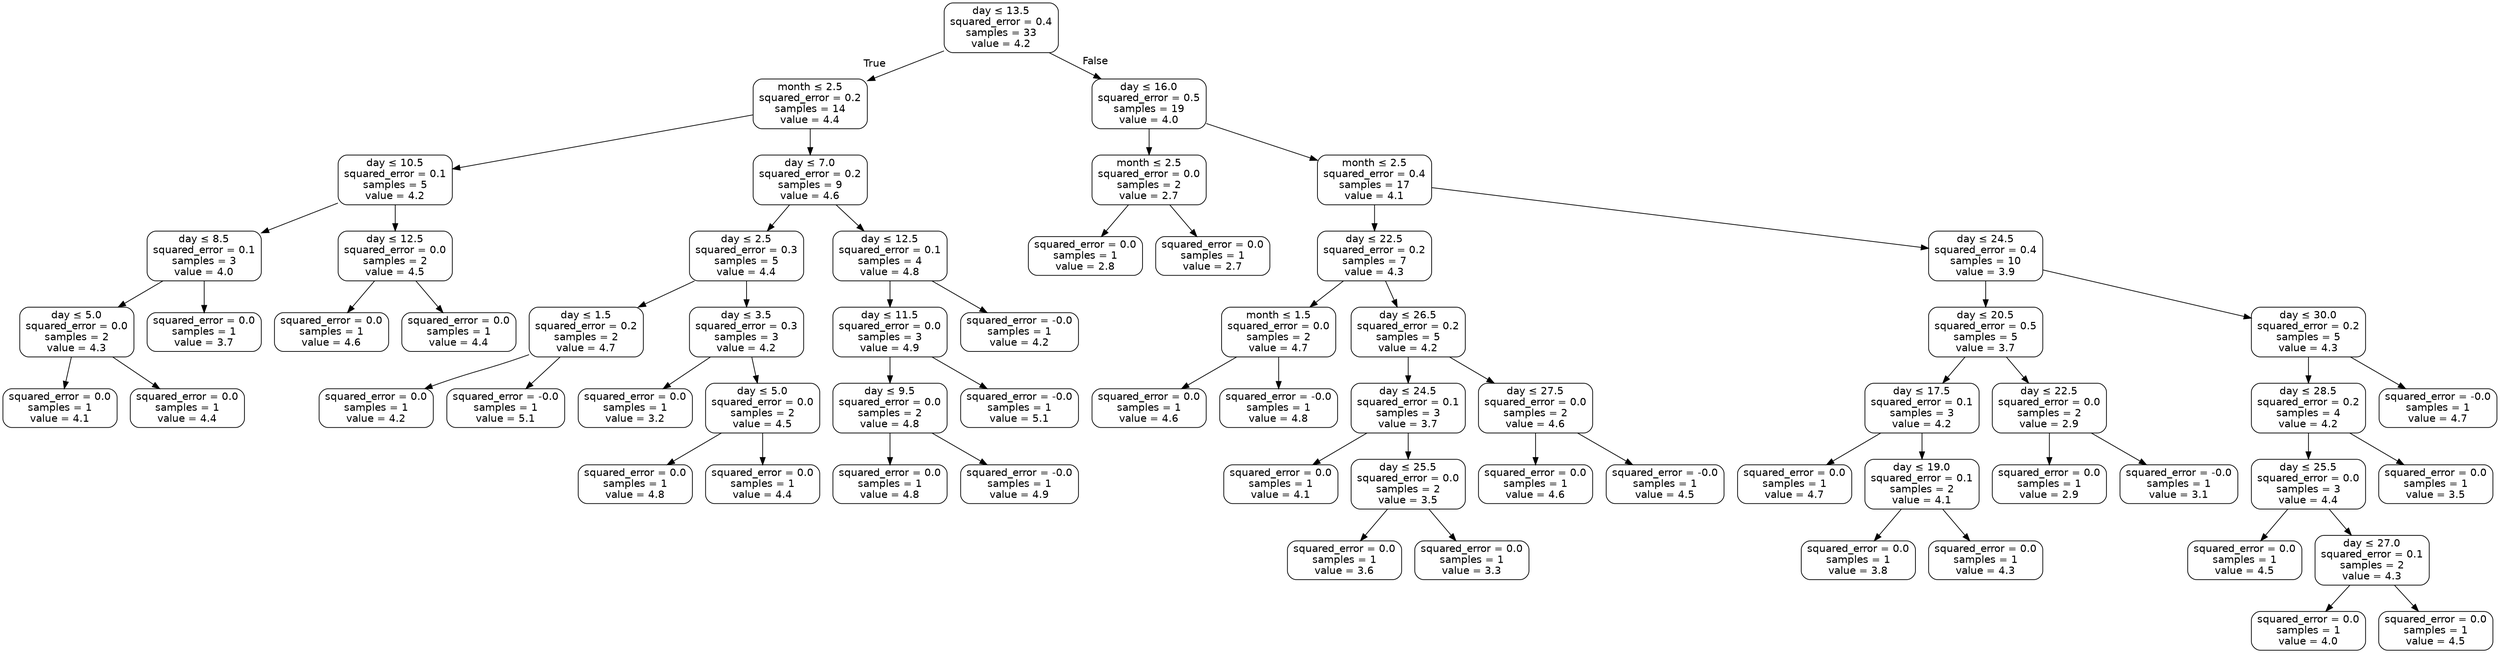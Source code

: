 digraph Tree {
node [shape=box, style="rounded", color="black", fontname="helvetica"] ;
edge [fontname="helvetica"] ;
0 [label=<day &le; 13.5<br/>squared_error = 0.4<br/>samples = 33<br/>value = 4.2>] ;
1 [label=<month &le; 2.5<br/>squared_error = 0.2<br/>samples = 14<br/>value = 4.4>] ;
0 -> 1 [labeldistance=2.5, labelangle=45, headlabel="True"] ;
2 [label=<day &le; 10.5<br/>squared_error = 0.1<br/>samples = 5<br/>value = 4.2>] ;
1 -> 2 ;
3 [label=<day &le; 8.5<br/>squared_error = 0.1<br/>samples = 3<br/>value = 4.0>] ;
2 -> 3 ;
4 [label=<day &le; 5.0<br/>squared_error = 0.0<br/>samples = 2<br/>value = 4.3>] ;
3 -> 4 ;
5 [label=<squared_error = 0.0<br/>samples = 1<br/>value = 4.1>] ;
4 -> 5 ;
6 [label=<squared_error = 0.0<br/>samples = 1<br/>value = 4.4>] ;
4 -> 6 ;
7 [label=<squared_error = 0.0<br/>samples = 1<br/>value = 3.7>] ;
3 -> 7 ;
8 [label=<day &le; 12.5<br/>squared_error = 0.0<br/>samples = 2<br/>value = 4.5>] ;
2 -> 8 ;
9 [label=<squared_error = 0.0<br/>samples = 1<br/>value = 4.6>] ;
8 -> 9 ;
10 [label=<squared_error = 0.0<br/>samples = 1<br/>value = 4.4>] ;
8 -> 10 ;
11 [label=<day &le; 7.0<br/>squared_error = 0.2<br/>samples = 9<br/>value = 4.6>] ;
1 -> 11 ;
12 [label=<day &le; 2.5<br/>squared_error = 0.3<br/>samples = 5<br/>value = 4.4>] ;
11 -> 12 ;
13 [label=<day &le; 1.5<br/>squared_error = 0.2<br/>samples = 2<br/>value = 4.7>] ;
12 -> 13 ;
14 [label=<squared_error = 0.0<br/>samples = 1<br/>value = 4.2>] ;
13 -> 14 ;
15 [label=<squared_error = -0.0<br/>samples = 1<br/>value = 5.1>] ;
13 -> 15 ;
16 [label=<day &le; 3.5<br/>squared_error = 0.3<br/>samples = 3<br/>value = 4.2>] ;
12 -> 16 ;
17 [label=<squared_error = 0.0<br/>samples = 1<br/>value = 3.2>] ;
16 -> 17 ;
18 [label=<day &le; 5.0<br/>squared_error = 0.0<br/>samples = 2<br/>value = 4.5>] ;
16 -> 18 ;
19 [label=<squared_error = 0.0<br/>samples = 1<br/>value = 4.8>] ;
18 -> 19 ;
20 [label=<squared_error = 0.0<br/>samples = 1<br/>value = 4.4>] ;
18 -> 20 ;
21 [label=<day &le; 12.5<br/>squared_error = 0.1<br/>samples = 4<br/>value = 4.8>] ;
11 -> 21 ;
22 [label=<day &le; 11.5<br/>squared_error = 0.0<br/>samples = 3<br/>value = 4.9>] ;
21 -> 22 ;
23 [label=<day &le; 9.5<br/>squared_error = 0.0<br/>samples = 2<br/>value = 4.8>] ;
22 -> 23 ;
24 [label=<squared_error = 0.0<br/>samples = 1<br/>value = 4.8>] ;
23 -> 24 ;
25 [label=<squared_error = -0.0<br/>samples = 1<br/>value = 4.9>] ;
23 -> 25 ;
26 [label=<squared_error = -0.0<br/>samples = 1<br/>value = 5.1>] ;
22 -> 26 ;
27 [label=<squared_error = -0.0<br/>samples = 1<br/>value = 4.2>] ;
21 -> 27 ;
28 [label=<day &le; 16.0<br/>squared_error = 0.5<br/>samples = 19<br/>value = 4.0>] ;
0 -> 28 [labeldistance=2.5, labelangle=-45, headlabel="False"] ;
29 [label=<month &le; 2.5<br/>squared_error = 0.0<br/>samples = 2<br/>value = 2.7>] ;
28 -> 29 ;
30 [label=<squared_error = 0.0<br/>samples = 1<br/>value = 2.8>] ;
29 -> 30 ;
31 [label=<squared_error = 0.0<br/>samples = 1<br/>value = 2.7>] ;
29 -> 31 ;
32 [label=<month &le; 2.5<br/>squared_error = 0.4<br/>samples = 17<br/>value = 4.1>] ;
28 -> 32 ;
33 [label=<day &le; 22.5<br/>squared_error = 0.2<br/>samples = 7<br/>value = 4.3>] ;
32 -> 33 ;
34 [label=<month &le; 1.5<br/>squared_error = 0.0<br/>samples = 2<br/>value = 4.7>] ;
33 -> 34 ;
35 [label=<squared_error = 0.0<br/>samples = 1<br/>value = 4.6>] ;
34 -> 35 ;
36 [label=<squared_error = -0.0<br/>samples = 1<br/>value = 4.8>] ;
34 -> 36 ;
37 [label=<day &le; 26.5<br/>squared_error = 0.2<br/>samples = 5<br/>value = 4.2>] ;
33 -> 37 ;
38 [label=<day &le; 24.5<br/>squared_error = 0.1<br/>samples = 3<br/>value = 3.7>] ;
37 -> 38 ;
39 [label=<squared_error = 0.0<br/>samples = 1<br/>value = 4.1>] ;
38 -> 39 ;
40 [label=<day &le; 25.5<br/>squared_error = 0.0<br/>samples = 2<br/>value = 3.5>] ;
38 -> 40 ;
41 [label=<squared_error = 0.0<br/>samples = 1<br/>value = 3.6>] ;
40 -> 41 ;
42 [label=<squared_error = 0.0<br/>samples = 1<br/>value = 3.3>] ;
40 -> 42 ;
43 [label=<day &le; 27.5<br/>squared_error = 0.0<br/>samples = 2<br/>value = 4.6>] ;
37 -> 43 ;
44 [label=<squared_error = 0.0<br/>samples = 1<br/>value = 4.6>] ;
43 -> 44 ;
45 [label=<squared_error = -0.0<br/>samples = 1<br/>value = 4.5>] ;
43 -> 45 ;
46 [label=<day &le; 24.5<br/>squared_error = 0.4<br/>samples = 10<br/>value = 3.9>] ;
32 -> 46 ;
47 [label=<day &le; 20.5<br/>squared_error = 0.5<br/>samples = 5<br/>value = 3.7>] ;
46 -> 47 ;
48 [label=<day &le; 17.5<br/>squared_error = 0.1<br/>samples = 3<br/>value = 4.2>] ;
47 -> 48 ;
49 [label=<squared_error = 0.0<br/>samples = 1<br/>value = 4.7>] ;
48 -> 49 ;
50 [label=<day &le; 19.0<br/>squared_error = 0.1<br/>samples = 2<br/>value = 4.1>] ;
48 -> 50 ;
51 [label=<squared_error = 0.0<br/>samples = 1<br/>value = 3.8>] ;
50 -> 51 ;
52 [label=<squared_error = 0.0<br/>samples = 1<br/>value = 4.3>] ;
50 -> 52 ;
53 [label=<day &le; 22.5<br/>squared_error = 0.0<br/>samples = 2<br/>value = 2.9>] ;
47 -> 53 ;
54 [label=<squared_error = 0.0<br/>samples = 1<br/>value = 2.9>] ;
53 -> 54 ;
55 [label=<squared_error = -0.0<br/>samples = 1<br/>value = 3.1>] ;
53 -> 55 ;
56 [label=<day &le; 30.0<br/>squared_error = 0.2<br/>samples = 5<br/>value = 4.3>] ;
46 -> 56 ;
57 [label=<day &le; 28.5<br/>squared_error = 0.2<br/>samples = 4<br/>value = 4.2>] ;
56 -> 57 ;
58 [label=<day &le; 25.5<br/>squared_error = 0.0<br/>samples = 3<br/>value = 4.4>] ;
57 -> 58 ;
59 [label=<squared_error = 0.0<br/>samples = 1<br/>value = 4.5>] ;
58 -> 59 ;
60 [label=<day &le; 27.0<br/>squared_error = 0.1<br/>samples = 2<br/>value = 4.3>] ;
58 -> 60 ;
61 [label=<squared_error = 0.0<br/>samples = 1<br/>value = 4.0>] ;
60 -> 61 ;
62 [label=<squared_error = 0.0<br/>samples = 1<br/>value = 4.5>] ;
60 -> 62 ;
63 [label=<squared_error = 0.0<br/>samples = 1<br/>value = 3.5>] ;
57 -> 63 ;
64 [label=<squared_error = -0.0<br/>samples = 1<br/>value = 4.7>] ;
56 -> 64 ;
}